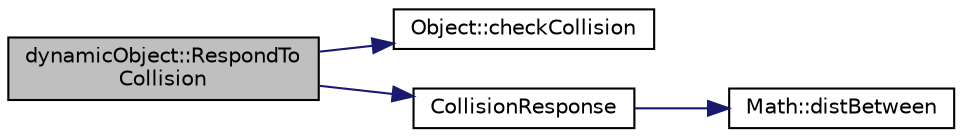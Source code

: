 digraph "dynamicObject::RespondToCollision"
{
  bgcolor="transparent";
  edge [fontname="Helvetica",fontsize="10",labelfontname="Helvetica",labelfontsize="10"];
  node [fontname="Helvetica",fontsize="10",shape=record];
  rankdir="LR";
  Node1 [label="dynamicObject::RespondTo\lCollision",height=0.2,width=0.4,color="black", fillcolor="grey75", style="filled", fontcolor="black"];
  Node1 -> Node2 [color="midnightblue",fontsize="10",style="solid",fontname="Helvetica"];
  Node2 [label="Object::checkCollision",height=0.2,width=0.4,color="black",URL="$classObject.html#ab0f9523e4bdbfa635a079c1cc01f9b8a",tooltip="Collsion checker function. "];
  Node1 -> Node3 [color="midnightblue",fontsize="10",style="solid",fontname="Helvetica"];
  Node3 [label="CollisionResponse",height=0.2,width=0.4,color="black",URL="$player_8cpp.html#a65c818132a37d07697eca46bebcdb97f",tooltip="CollisionResponse function. "];
  Node3 -> Node4 [color="midnightblue",fontsize="10",style="solid",fontname="Helvetica"];
  Node4 [label="Math::distBetween",height=0.2,width=0.4,color="black",URL="$namespaceMath.html#a66ecee51e9dfd1a68d7863d17d60e6ce"];
}
